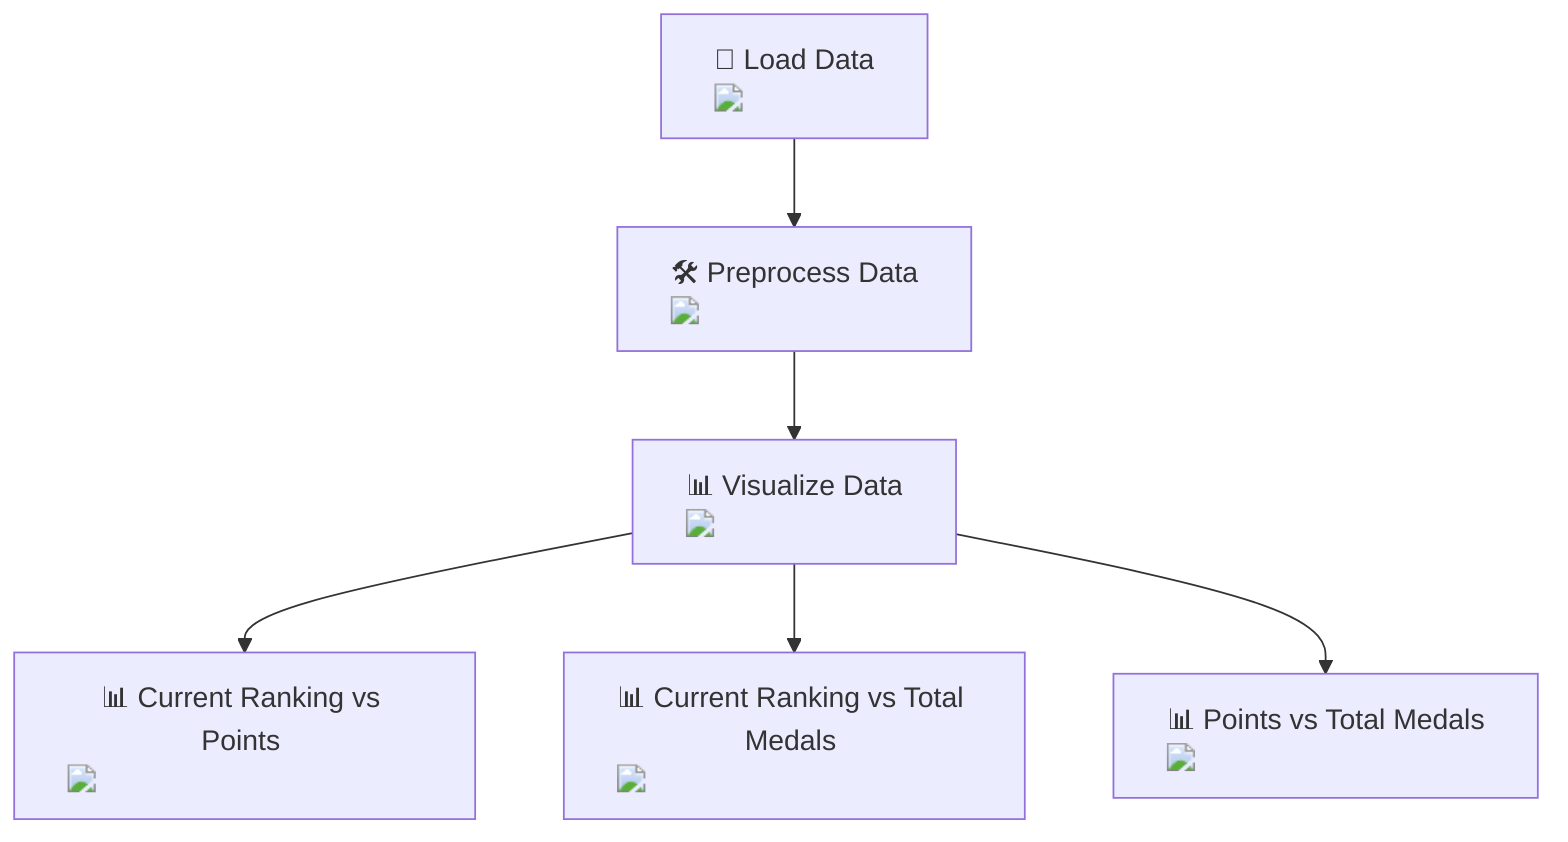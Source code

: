 graph TD;
    A["📂 Load Data <img src='file.svg' />"] --> B["🛠 Preprocess Data <img src='column_split.svg' />"];
    B --> C["📊 Visualize Data <img src='scatter_plot_template.svg' />"];
    C --> D["📊 Current Ranking vs Points <img src='scatter_plot_template.svg' />"];
    C --> E["📊 Current Ranking vs Total Medals <img src='scatter_plot_template.svg' />"];
    C --> F["📊 Points vs Total Medals <img src='scatter_plot_template.svg' />"];